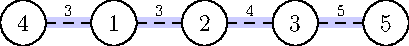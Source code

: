 unitsize(.8cm);

void draw_node(pair pos, string text) {
	path c = circle(pos, .5);
	fill(c, white);
	draw(c, black);
	label(text, pos);
}

void draw_edge(path edge, string text, align al = NoAlign, bool active = false) {
	pair a = relpoint(edge, 0);
	pair b = relpoint(edge, 1);

	real time_a = intersect(edge, circle(a, .5))[0];
	real time_b = intersect(edge, circle(b, .5))[0];

	path sub = subpath(edge, time_a, time_b);
	pair mid = midpoint(sub);
	
	label(scale(.7) * text, mid, al);

	if (active)
		draw(edge, rgb(.8,.8,1) + linewidth(5));
	//draw(sub, arrow = EndArrow(TeXHead, size = 1.5));
	draw(sub, dashed);
}

pair n0 = (0,0);
pair n1 = (2,0);
pair n2 = (4,0);
pair n3 = (6,0);
pair n4 = (8,0);

draw_edge(n0 .. n1, "3", N, true);
draw_edge(n1 .. n2, "3", N, true);
draw_edge(n2 .. n3, "4", N, true);
draw_edge(n3 .. n4, "5", N, true);

draw_node(n0, "4");
draw_node(n1, "1");
draw_node(n2, "2");
draw_node(n3, "3");
draw_node(n4, "5");
